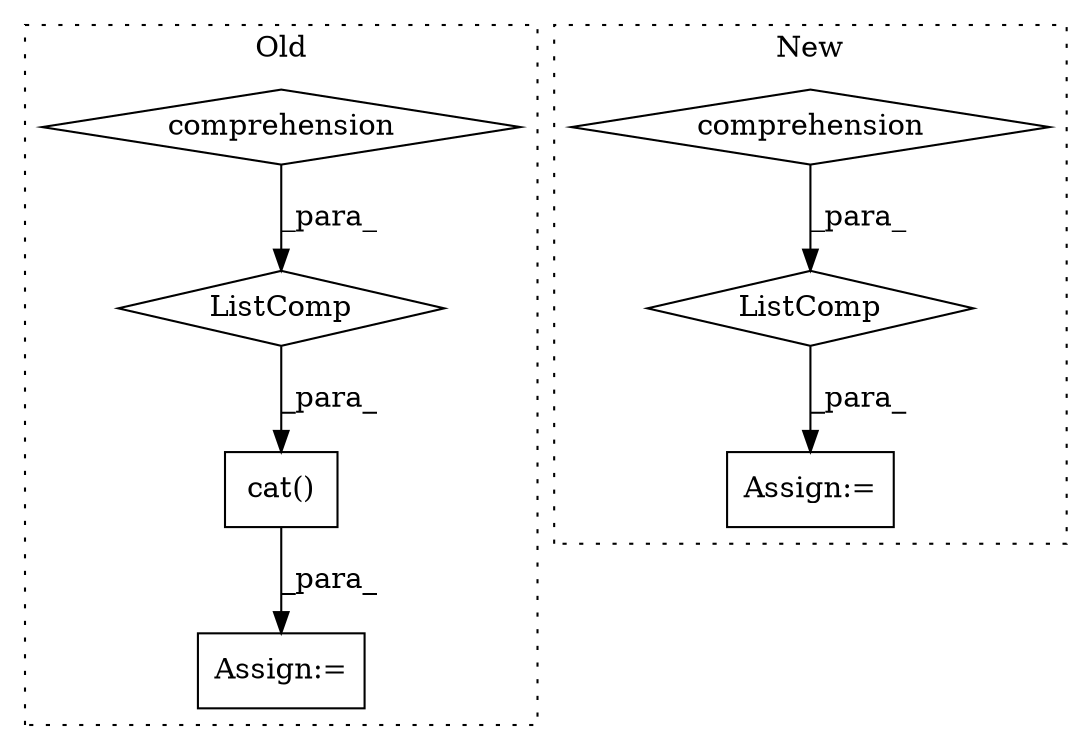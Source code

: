 digraph G {
subgraph cluster0 {
1 [label="cat()" a="75" s="9786,9857" l="10,1" shape="box"];
4 [label="Assign:=" a="68" s="9783" l="3" shape="box"];
6 [label="comprehension" a="45" s="9822" l="3" shape="diamond"];
7 [label="ListComp" a="106" s="9796" l="61" shape="diamond"];
label = "Old";
style="dotted";
}
subgraph cluster1 {
2 [label="ListComp" a="106" s="9765" l="45" shape="diamond"];
3 [label="comprehension" a="45" s="9770" l="3" shape="diamond"];
5 [label="Assign:=" a="68" s="9761" l="4" shape="box"];
label = "New";
style="dotted";
}
1 -> 4 [label="_para_"];
2 -> 5 [label="_para_"];
3 -> 2 [label="_para_"];
6 -> 7 [label="_para_"];
7 -> 1 [label="_para_"];
}